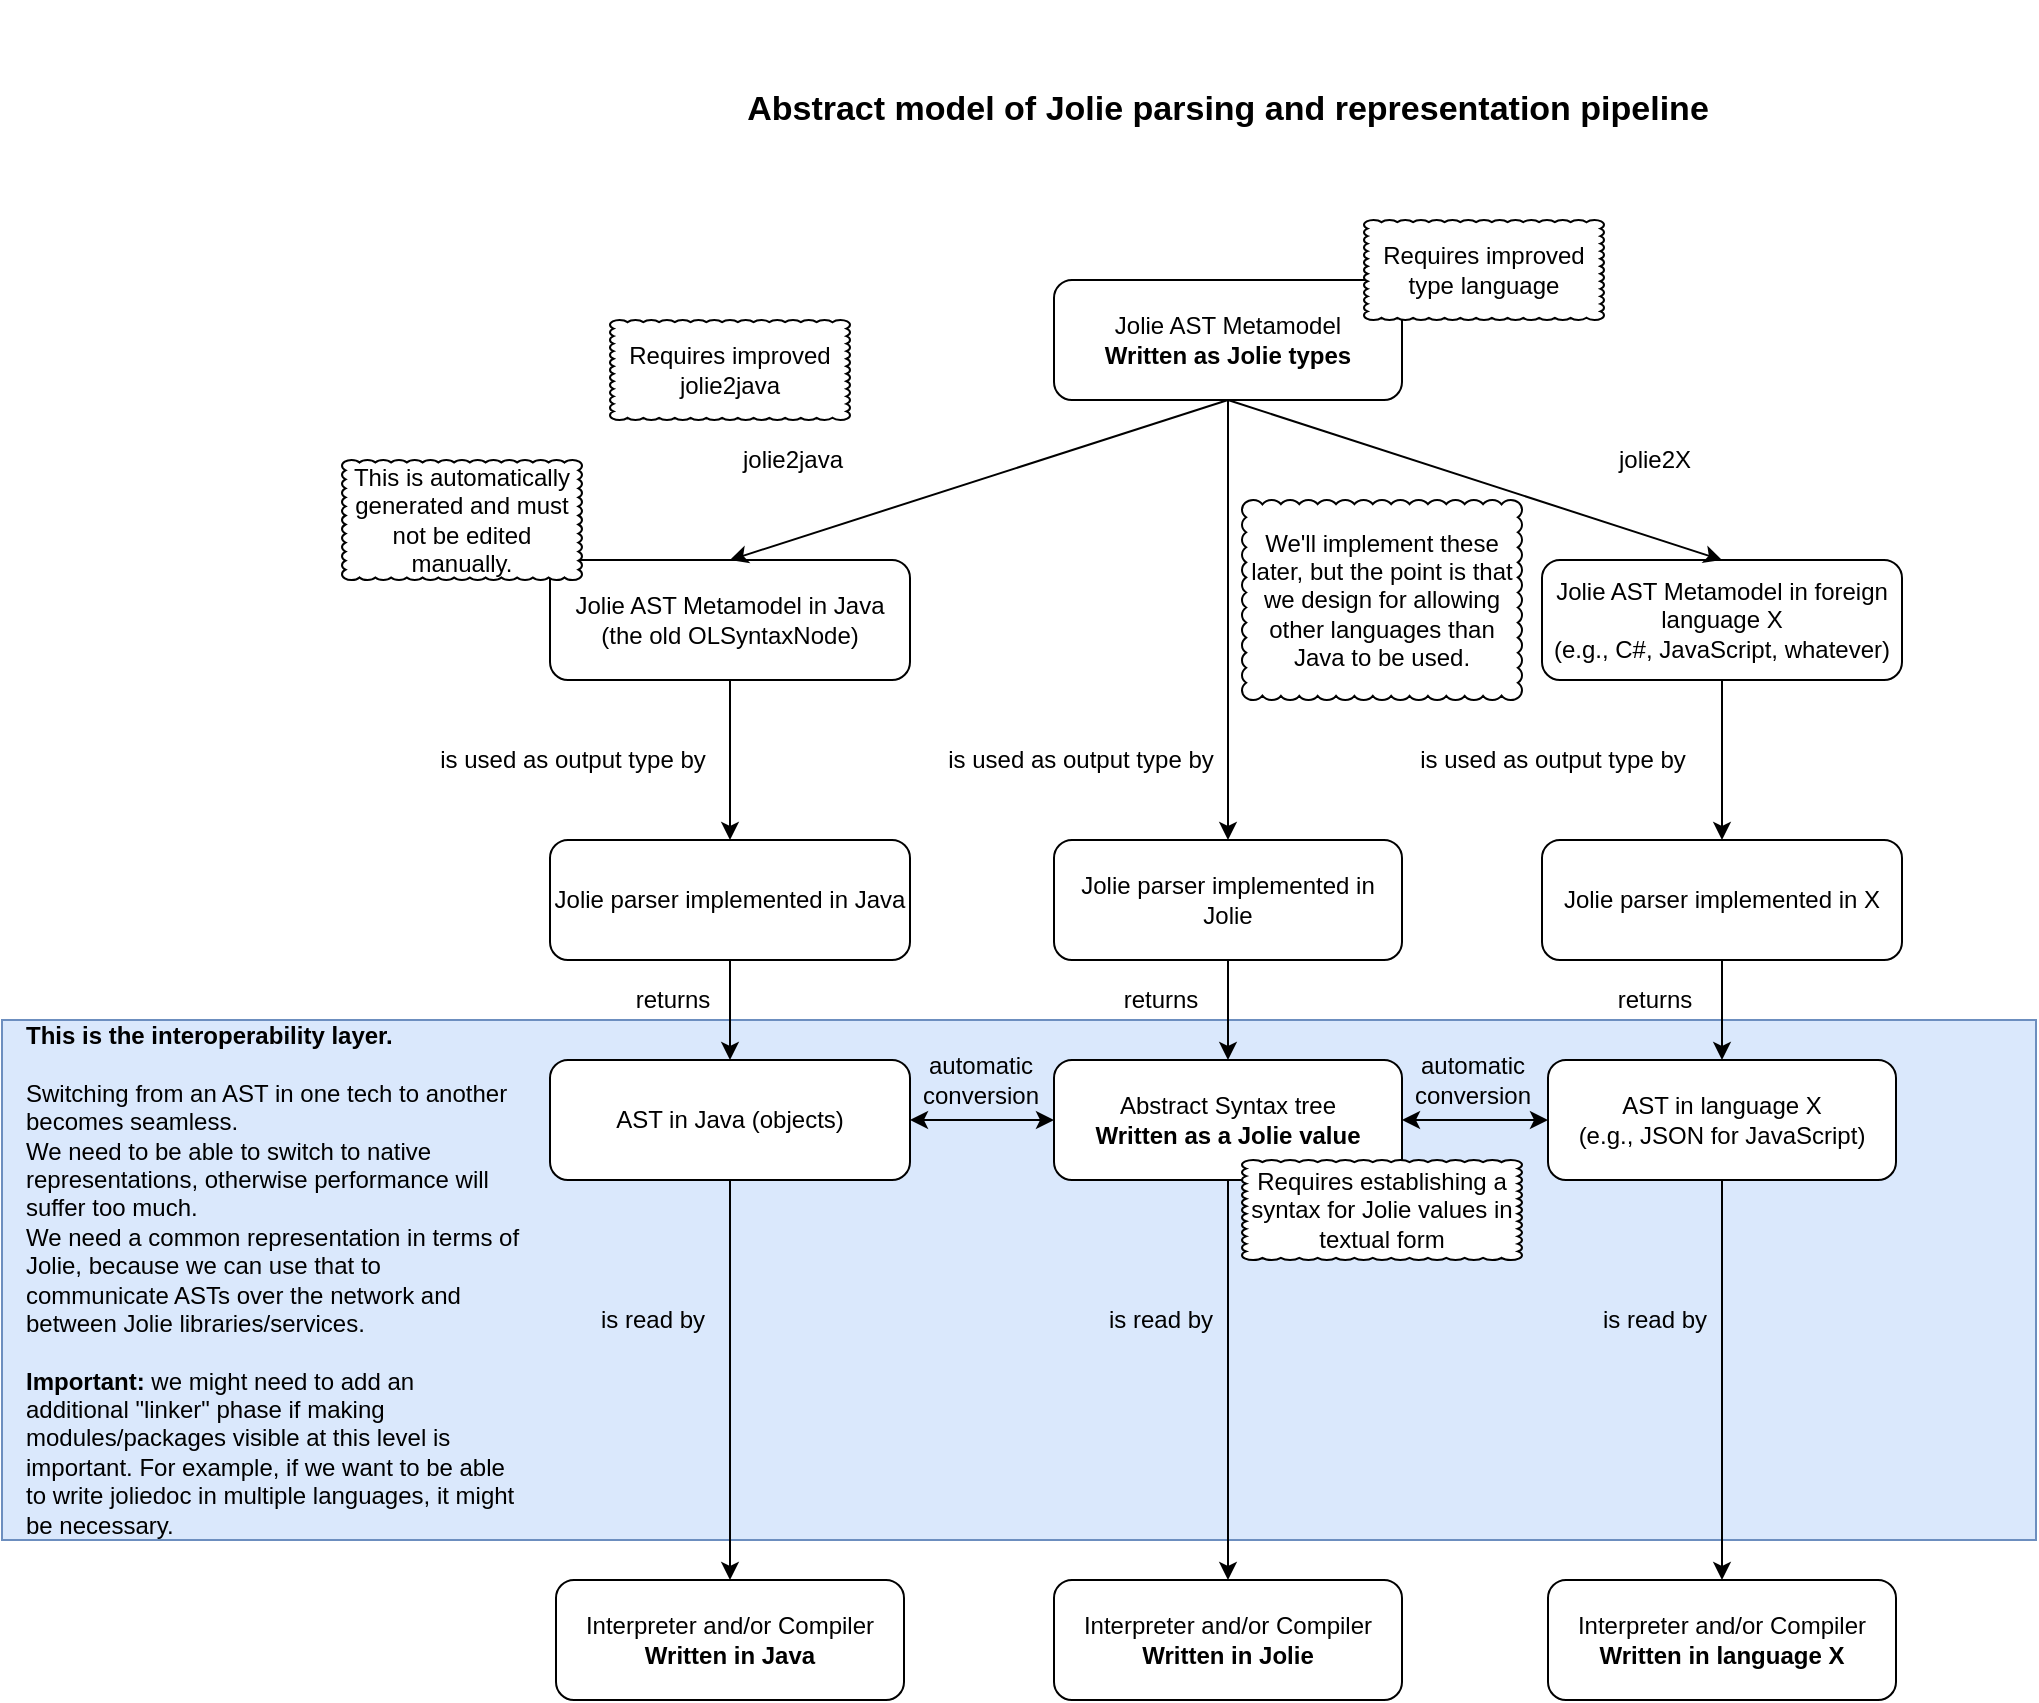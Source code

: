 <mxfile version="14.6.13" type="github"><diagram id="_sNLaAz6CUNyfclEQAog" name="Page-1"><mxGraphModel dx="1985" dy="1815" grid="1" gridSize="10" guides="1" tooltips="1" connect="1" arrows="1" fold="1" page="1" pageScale="1" pageWidth="850" pageHeight="1100" math="0" shadow="0"><root><mxCell id="0"/><mxCell id="1" parent="0"/><mxCell id="IqCVbhNljE9Jx4-iLPY--1" value="" style="rounded=0;whiteSpace=wrap;html=1;fontSize=12;labelBackgroundColor=none;fillColor=#dae8fc;strokeColor=#6c8ebf;" vertex="1" parent="1"><mxGeometry x="-190" y="470" width="1017" height="260" as="geometry"/></mxCell><mxCell id="IqCVbhNljE9Jx4-iLPY--2" style="edgeStyle=orthogonalEdgeStyle;rounded=0;orthogonalLoop=1;jettySize=auto;html=1;exitX=0.5;exitY=1;exitDx=0;exitDy=0;fontSize=30;" edge="1" parent="1" source="IqCVbhNljE9Jx4-iLPY--3" target="IqCVbhNljE9Jx4-iLPY--17"><mxGeometry relative="1" as="geometry"/></mxCell><mxCell id="IqCVbhNljE9Jx4-iLPY--3" value="Jolie AST Metamodel&lt;br&gt;&lt;b&gt;Written as Jolie types&lt;/b&gt;" style="rounded=1;whiteSpace=wrap;html=1;" vertex="1" parent="1"><mxGeometry x="336" y="100" width="174" height="60" as="geometry"/></mxCell><mxCell id="IqCVbhNljE9Jx4-iLPY--4" style="edgeStyle=orthogonalEdgeStyle;rounded=0;orthogonalLoop=1;jettySize=auto;html=1;exitX=0.5;exitY=1;exitDx=0;exitDy=0;entryX=0.5;entryY=0;entryDx=0;entryDy=0;fontSize=30;" edge="1" parent="1" source="IqCVbhNljE9Jx4-iLPY--5" target="IqCVbhNljE9Jx4-iLPY--13"><mxGeometry relative="1" as="geometry"/></mxCell><mxCell id="IqCVbhNljE9Jx4-iLPY--5" value="Jolie AST Metamodel in Java (the old OLSyntaxNode)" style="rounded=1;whiteSpace=wrap;html=1;" vertex="1" parent="1"><mxGeometry x="84" y="240" width="180" height="60" as="geometry"/></mxCell><mxCell id="IqCVbhNljE9Jx4-iLPY--6" value="" style="endArrow=classic;html=1;entryX=0.5;entryY=0;entryDx=0;entryDy=0;exitX=0.5;exitY=1;exitDx=0;exitDy=0;" edge="1" parent="1" source="IqCVbhNljE9Jx4-iLPY--3" target="IqCVbhNljE9Jx4-iLPY--5"><mxGeometry width="50" height="50" relative="1" as="geometry"><mxPoint x="390" y="390" as="sourcePoint"/><mxPoint x="440" y="340" as="targetPoint"/></mxGeometry></mxCell><mxCell id="IqCVbhNljE9Jx4-iLPY--7" style="edgeStyle=orthogonalEdgeStyle;rounded=0;orthogonalLoop=1;jettySize=auto;html=1;exitX=0.5;exitY=1;exitDx=0;exitDy=0;fontSize=30;" edge="1" parent="1" source="IqCVbhNljE9Jx4-iLPY--8" target="IqCVbhNljE9Jx4-iLPY--15"><mxGeometry relative="1" as="geometry"/></mxCell><mxCell id="IqCVbhNljE9Jx4-iLPY--8" value="Jolie AST Metamodel in foreign language X&lt;br&gt;(e.g., C#, JavaScript, whatever)" style="rounded=1;whiteSpace=wrap;html=1;" vertex="1" parent="1"><mxGeometry x="580" y="240" width="180" height="60" as="geometry"/></mxCell><mxCell id="IqCVbhNljE9Jx4-iLPY--9" value="jolie2java" style="text;html=1;align=center;verticalAlign=middle;resizable=0;points=[];autosize=1;strokeColor=none;" vertex="1" parent="1"><mxGeometry x="170" y="180" width="70" height="20" as="geometry"/></mxCell><mxCell id="IqCVbhNljE9Jx4-iLPY--10" value="" style="endArrow=classic;html=1;entryX=0.5;entryY=0;entryDx=0;entryDy=0;exitX=0.5;exitY=1;exitDx=0;exitDy=0;" edge="1" parent="1" source="IqCVbhNljE9Jx4-iLPY--3" target="IqCVbhNljE9Jx4-iLPY--8"><mxGeometry width="50" height="50" relative="1" as="geometry"><mxPoint x="424" y="170" as="sourcePoint"/><mxPoint x="140" y="250" as="targetPoint"/></mxGeometry></mxCell><mxCell id="IqCVbhNljE9Jx4-iLPY--11" value="jolie2X" style="text;html=1;align=center;verticalAlign=middle;resizable=0;points=[];autosize=1;strokeColor=none;" vertex="1" parent="1"><mxGeometry x="611" y="180" width="50" height="20" as="geometry"/></mxCell><mxCell id="IqCVbhNljE9Jx4-iLPY--12" style="edgeStyle=orthogonalEdgeStyle;rounded=0;orthogonalLoop=1;jettySize=auto;html=1;exitX=0.5;exitY=1;exitDx=0;exitDy=0;entryX=0.5;entryY=0;entryDx=0;entryDy=0;fontSize=12;" edge="1" parent="1" source="IqCVbhNljE9Jx4-iLPY--13" target="IqCVbhNljE9Jx4-iLPY--27"><mxGeometry relative="1" as="geometry"/></mxCell><mxCell id="IqCVbhNljE9Jx4-iLPY--13" value="Jolie parser implemented in Java" style="rounded=1;whiteSpace=wrap;html=1;" vertex="1" parent="1"><mxGeometry x="84" y="380" width="180" height="60" as="geometry"/></mxCell><mxCell id="IqCVbhNljE9Jx4-iLPY--14" style="edgeStyle=orthogonalEdgeStyle;rounded=0;orthogonalLoop=1;jettySize=auto;html=1;exitX=0.5;exitY=1;exitDx=0;exitDy=0;entryX=0.5;entryY=0;entryDx=0;entryDy=0;fontSize=12;" edge="1" parent="1" source="IqCVbhNljE9Jx4-iLPY--15" target="IqCVbhNljE9Jx4-iLPY--31"><mxGeometry relative="1" as="geometry"/></mxCell><mxCell id="IqCVbhNljE9Jx4-iLPY--15" value="Jolie parser implemented in X" style="rounded=1;whiteSpace=wrap;html=1;" vertex="1" parent="1"><mxGeometry x="580" y="380" width="180" height="60" as="geometry"/></mxCell><mxCell id="IqCVbhNljE9Jx4-iLPY--16" style="edgeStyle=orthogonalEdgeStyle;rounded=0;orthogonalLoop=1;jettySize=auto;html=1;exitX=0.5;exitY=1;exitDx=0;exitDy=0;entryX=0.5;entryY=0;entryDx=0;entryDy=0;fontSize=12;" edge="1" parent="1" source="IqCVbhNljE9Jx4-iLPY--17" target="IqCVbhNljE9Jx4-iLPY--22"><mxGeometry relative="1" as="geometry"/></mxCell><mxCell id="IqCVbhNljE9Jx4-iLPY--17" value="Jolie parser implemented in Jolie" style="rounded=1;whiteSpace=wrap;html=1;" vertex="1" parent="1"><mxGeometry x="336" y="380" width="174" height="60" as="geometry"/></mxCell><mxCell id="IqCVbhNljE9Jx4-iLPY--18" value="is used as output type by" style="text;html=1;align=center;verticalAlign=middle;resizable=0;points=[];autosize=1;strokeColor=none;" vertex="1" parent="1"><mxGeometry x="20" y="330" width="150" height="20" as="geometry"/></mxCell><mxCell id="IqCVbhNljE9Jx4-iLPY--19" value="is used as output type by" style="text;html=1;align=center;verticalAlign=middle;resizable=0;points=[];autosize=1;strokeColor=none;" vertex="1" parent="1"><mxGeometry x="274" y="330" width="150" height="20" as="geometry"/></mxCell><mxCell id="IqCVbhNljE9Jx4-iLPY--20" value="is used as output type by" style="text;html=1;align=center;verticalAlign=middle;resizable=0;points=[];autosize=1;strokeColor=none;" vertex="1" parent="1"><mxGeometry x="510" y="330" width="150" height="20" as="geometry"/></mxCell><mxCell id="IqCVbhNljE9Jx4-iLPY--21" style="edgeStyle=orthogonalEdgeStyle;rounded=0;orthogonalLoop=1;jettySize=auto;html=1;exitX=0.5;exitY=1;exitDx=0;exitDy=0;fontSize=12;" edge="1" parent="1" source="IqCVbhNljE9Jx4-iLPY--22" target="IqCVbhNljE9Jx4-iLPY--40"><mxGeometry relative="1" as="geometry"/></mxCell><mxCell id="IqCVbhNljE9Jx4-iLPY--22" value="Abstract Syntax tree&lt;br&gt;&lt;b&gt;Written as a Jolie value&lt;/b&gt;" style="rounded=1;whiteSpace=wrap;html=1;" vertex="1" parent="1"><mxGeometry x="336" y="490" width="174" height="60" as="geometry"/></mxCell><mxCell id="IqCVbhNljE9Jx4-iLPY--23" value="Requires improved type language" style="whiteSpace=wrap;html=1;shape=mxgraph.basic.cloud_rect;fontSize=12;" vertex="1" parent="1"><mxGeometry x="491" y="70" width="120" height="50" as="geometry"/></mxCell><mxCell id="IqCVbhNljE9Jx4-iLPY--24" value="Requires improved jolie2java" style="whiteSpace=wrap;html=1;shape=mxgraph.basic.cloud_rect;fontSize=12;" vertex="1" parent="1"><mxGeometry x="114" y="120" width="120" height="50" as="geometry"/></mxCell><mxCell id="IqCVbhNljE9Jx4-iLPY--25" value="We'll implement these later, but the point is that we design for allowing other languages than Java to be used." style="whiteSpace=wrap;html=1;shape=mxgraph.basic.cloud_rect;fontSize=12;" vertex="1" parent="1"><mxGeometry x="430" y="210" width="140" height="100" as="geometry"/></mxCell><mxCell id="IqCVbhNljE9Jx4-iLPY--26" style="edgeStyle=orthogonalEdgeStyle;rounded=0;orthogonalLoop=1;jettySize=auto;html=1;exitX=0.5;exitY=1;exitDx=0;exitDy=0;entryX=0.5;entryY=0;entryDx=0;entryDy=0;fontSize=12;" edge="1" parent="1" source="IqCVbhNljE9Jx4-iLPY--27" target="IqCVbhNljE9Jx4-iLPY--41"><mxGeometry relative="1" as="geometry"/></mxCell><mxCell id="IqCVbhNljE9Jx4-iLPY--27" value="AST in Java (objects)" style="rounded=1;whiteSpace=wrap;html=1;" vertex="1" parent="1"><mxGeometry x="84" y="490" width="180" height="60" as="geometry"/></mxCell><mxCell id="IqCVbhNljE9Jx4-iLPY--28" value="returns" style="text;html=1;align=center;verticalAlign=middle;resizable=0;points=[];autosize=1;strokeColor=none;" vertex="1" parent="1"><mxGeometry x="120" y="450" width="50" height="20" as="geometry"/></mxCell><mxCell id="IqCVbhNljE9Jx4-iLPY--29" value="returns" style="text;html=1;align=center;verticalAlign=middle;resizable=0;points=[];autosize=1;strokeColor=none;" vertex="1" parent="1"><mxGeometry x="364" y="450" width="50" height="20" as="geometry"/></mxCell><mxCell id="IqCVbhNljE9Jx4-iLPY--30" style="edgeStyle=orthogonalEdgeStyle;rounded=0;orthogonalLoop=1;jettySize=auto;html=1;exitX=0.5;exitY=1;exitDx=0;exitDy=0;fontSize=12;" edge="1" parent="1" source="IqCVbhNljE9Jx4-iLPY--31" target="IqCVbhNljE9Jx4-iLPY--42"><mxGeometry relative="1" as="geometry"/></mxCell><mxCell id="IqCVbhNljE9Jx4-iLPY--31" value="AST in language X&lt;br&gt;(e.g., JSON for JavaScript)" style="rounded=1;whiteSpace=wrap;html=1;" vertex="1" parent="1"><mxGeometry x="583" y="490" width="174" height="60" as="geometry"/></mxCell><mxCell id="IqCVbhNljE9Jx4-iLPY--32" value="returns" style="text;html=1;align=center;verticalAlign=middle;resizable=0;points=[];autosize=1;strokeColor=none;" vertex="1" parent="1"><mxGeometry x="611" y="450" width="50" height="20" as="geometry"/></mxCell><mxCell id="IqCVbhNljE9Jx4-iLPY--33" value="" style="endArrow=classic;startArrow=classic;html=1;fontSize=12;entryX=0;entryY=0.5;entryDx=0;entryDy=0;exitX=1;exitY=0.5;exitDx=0;exitDy=0;" edge="1" parent="1" source="IqCVbhNljE9Jx4-iLPY--22" target="IqCVbhNljE9Jx4-iLPY--31"><mxGeometry width="50" height="50" relative="1" as="geometry"><mxPoint x="390" y="540" as="sourcePoint"/><mxPoint x="440" y="490" as="targetPoint"/></mxGeometry></mxCell><mxCell id="IqCVbhNljE9Jx4-iLPY--34" value="" style="endArrow=classic;startArrow=classic;html=1;fontSize=12;entryX=0;entryY=0.5;entryDx=0;entryDy=0;exitX=1;exitY=0.5;exitDx=0;exitDy=0;" edge="1" parent="1" source="IqCVbhNljE9Jx4-iLPY--27" target="IqCVbhNljE9Jx4-iLPY--22"><mxGeometry width="50" height="50" relative="1" as="geometry"><mxPoint x="274" y="570" as="sourcePoint"/><mxPoint x="347" y="570" as="targetPoint"/></mxGeometry></mxCell><mxCell id="IqCVbhNljE9Jx4-iLPY--35" value="automatic&lt;br&gt;conversion" style="text;html=1;align=center;verticalAlign=middle;resizable=0;points=[];autosize=1;strokeColor=none;" vertex="1" parent="1"><mxGeometry x="264" y="485" width="70" height="30" as="geometry"/></mxCell><mxCell id="IqCVbhNljE9Jx4-iLPY--36" value="This is automatically generated and must not be edited manually." style="whiteSpace=wrap;html=1;shape=mxgraph.basic.cloud_rect;fontSize=12;" vertex="1" parent="1"><mxGeometry x="-20" y="190" width="120" height="60" as="geometry"/></mxCell><mxCell id="IqCVbhNljE9Jx4-iLPY--37" value="automatic&lt;br&gt;conversion" style="text;html=1;align=center;verticalAlign=middle;resizable=0;points=[];autosize=1;strokeColor=none;" vertex="1" parent="1"><mxGeometry x="510" y="485" width="70" height="30" as="geometry"/></mxCell><mxCell id="IqCVbhNljE9Jx4-iLPY--38" value="Requires establishing a syntax for Jolie values in textual form" style="whiteSpace=wrap;html=1;shape=mxgraph.basic.cloud_rect;fontSize=12;" vertex="1" parent="1"><mxGeometry x="430" y="540" width="140" height="50" as="geometry"/></mxCell><mxCell id="IqCVbhNljE9Jx4-iLPY--39" value="&lt;b&gt;This is the interoperability layer.&lt;br&gt;&lt;/b&gt;&lt;br&gt;Switching from an AST in one tech to another becomes seamless.&lt;br&gt;We need to be able to switch to native representations, otherwise performance will suffer too much.&lt;br&gt;We need a common representation in terms of Jolie, because we can use that to communicate ASTs over the network and between Jolie libraries/services.&lt;br&gt;&lt;br&gt;&lt;b&gt;Important:&lt;/b&gt;&amp;nbsp;we might need to add an additional &quot;linker&quot; phase if making modules/packages visible at this level is important. For example, if we want to be able to write joliedoc in multiple languages, it might be necessary." style="text;html=1;strokeColor=none;fillColor=none;align=left;verticalAlign=middle;whiteSpace=wrap;rounded=0;labelBackgroundColor=none;fontSize=12;" vertex="1" parent="1"><mxGeometry x="-180" y="490" width="250" height="220" as="geometry"/></mxCell><mxCell id="IqCVbhNljE9Jx4-iLPY--40" value="Interpreter and/or Compiler&lt;br&gt;&lt;b&gt;Written in Jolie&lt;/b&gt;" style="rounded=1;whiteSpace=wrap;html=1;" vertex="1" parent="1"><mxGeometry x="336" y="750" width="174" height="60" as="geometry"/></mxCell><mxCell id="IqCVbhNljE9Jx4-iLPY--41" value="Interpreter and/or Compiler&lt;br&gt;&lt;b&gt;Written in Java&lt;/b&gt;" style="rounded=1;whiteSpace=wrap;html=1;" vertex="1" parent="1"><mxGeometry x="87" y="750" width="174" height="60" as="geometry"/></mxCell><mxCell id="IqCVbhNljE9Jx4-iLPY--42" value="Interpreter and/or Compiler&lt;br&gt;&lt;b&gt;Written in language X&lt;/b&gt;" style="rounded=1;whiteSpace=wrap;html=1;" vertex="1" parent="1"><mxGeometry x="583" y="750" width="174" height="60" as="geometry"/></mxCell><mxCell id="IqCVbhNljE9Jx4-iLPY--43" value="is read by" style="text;html=1;align=center;verticalAlign=middle;resizable=0;points=[];autosize=1;strokeColor=none;" vertex="1" parent="1"><mxGeometry x="100" y="610" width="70" height="20" as="geometry"/></mxCell><mxCell id="IqCVbhNljE9Jx4-iLPY--44" value="is read by" style="text;html=1;align=center;verticalAlign=middle;resizable=0;points=[];autosize=1;strokeColor=none;" vertex="1" parent="1"><mxGeometry x="354" y="610" width="70" height="20" as="geometry"/></mxCell><mxCell id="IqCVbhNljE9Jx4-iLPY--45" value="is read by" style="text;html=1;align=center;verticalAlign=middle;resizable=0;points=[];autosize=1;strokeColor=none;" vertex="1" parent="1"><mxGeometry x="601" y="610" width="70" height="20" as="geometry"/></mxCell><mxCell id="IqCVbhNljE9Jx4-iLPY--46" value="&lt;font style=&quot;font-size: 17px&quot;&gt;&lt;b&gt;Abstract model of Jolie parsing and representation pipeline&lt;/b&gt;&lt;/font&gt;" style="text;html=1;strokeColor=none;fillColor=none;align=center;verticalAlign=middle;whiteSpace=wrap;rounded=0;" vertex="1" parent="1"><mxGeometry x="78" y="-40" width="690" height="110" as="geometry"/></mxCell></root></mxGraphModel></diagram></mxfile>